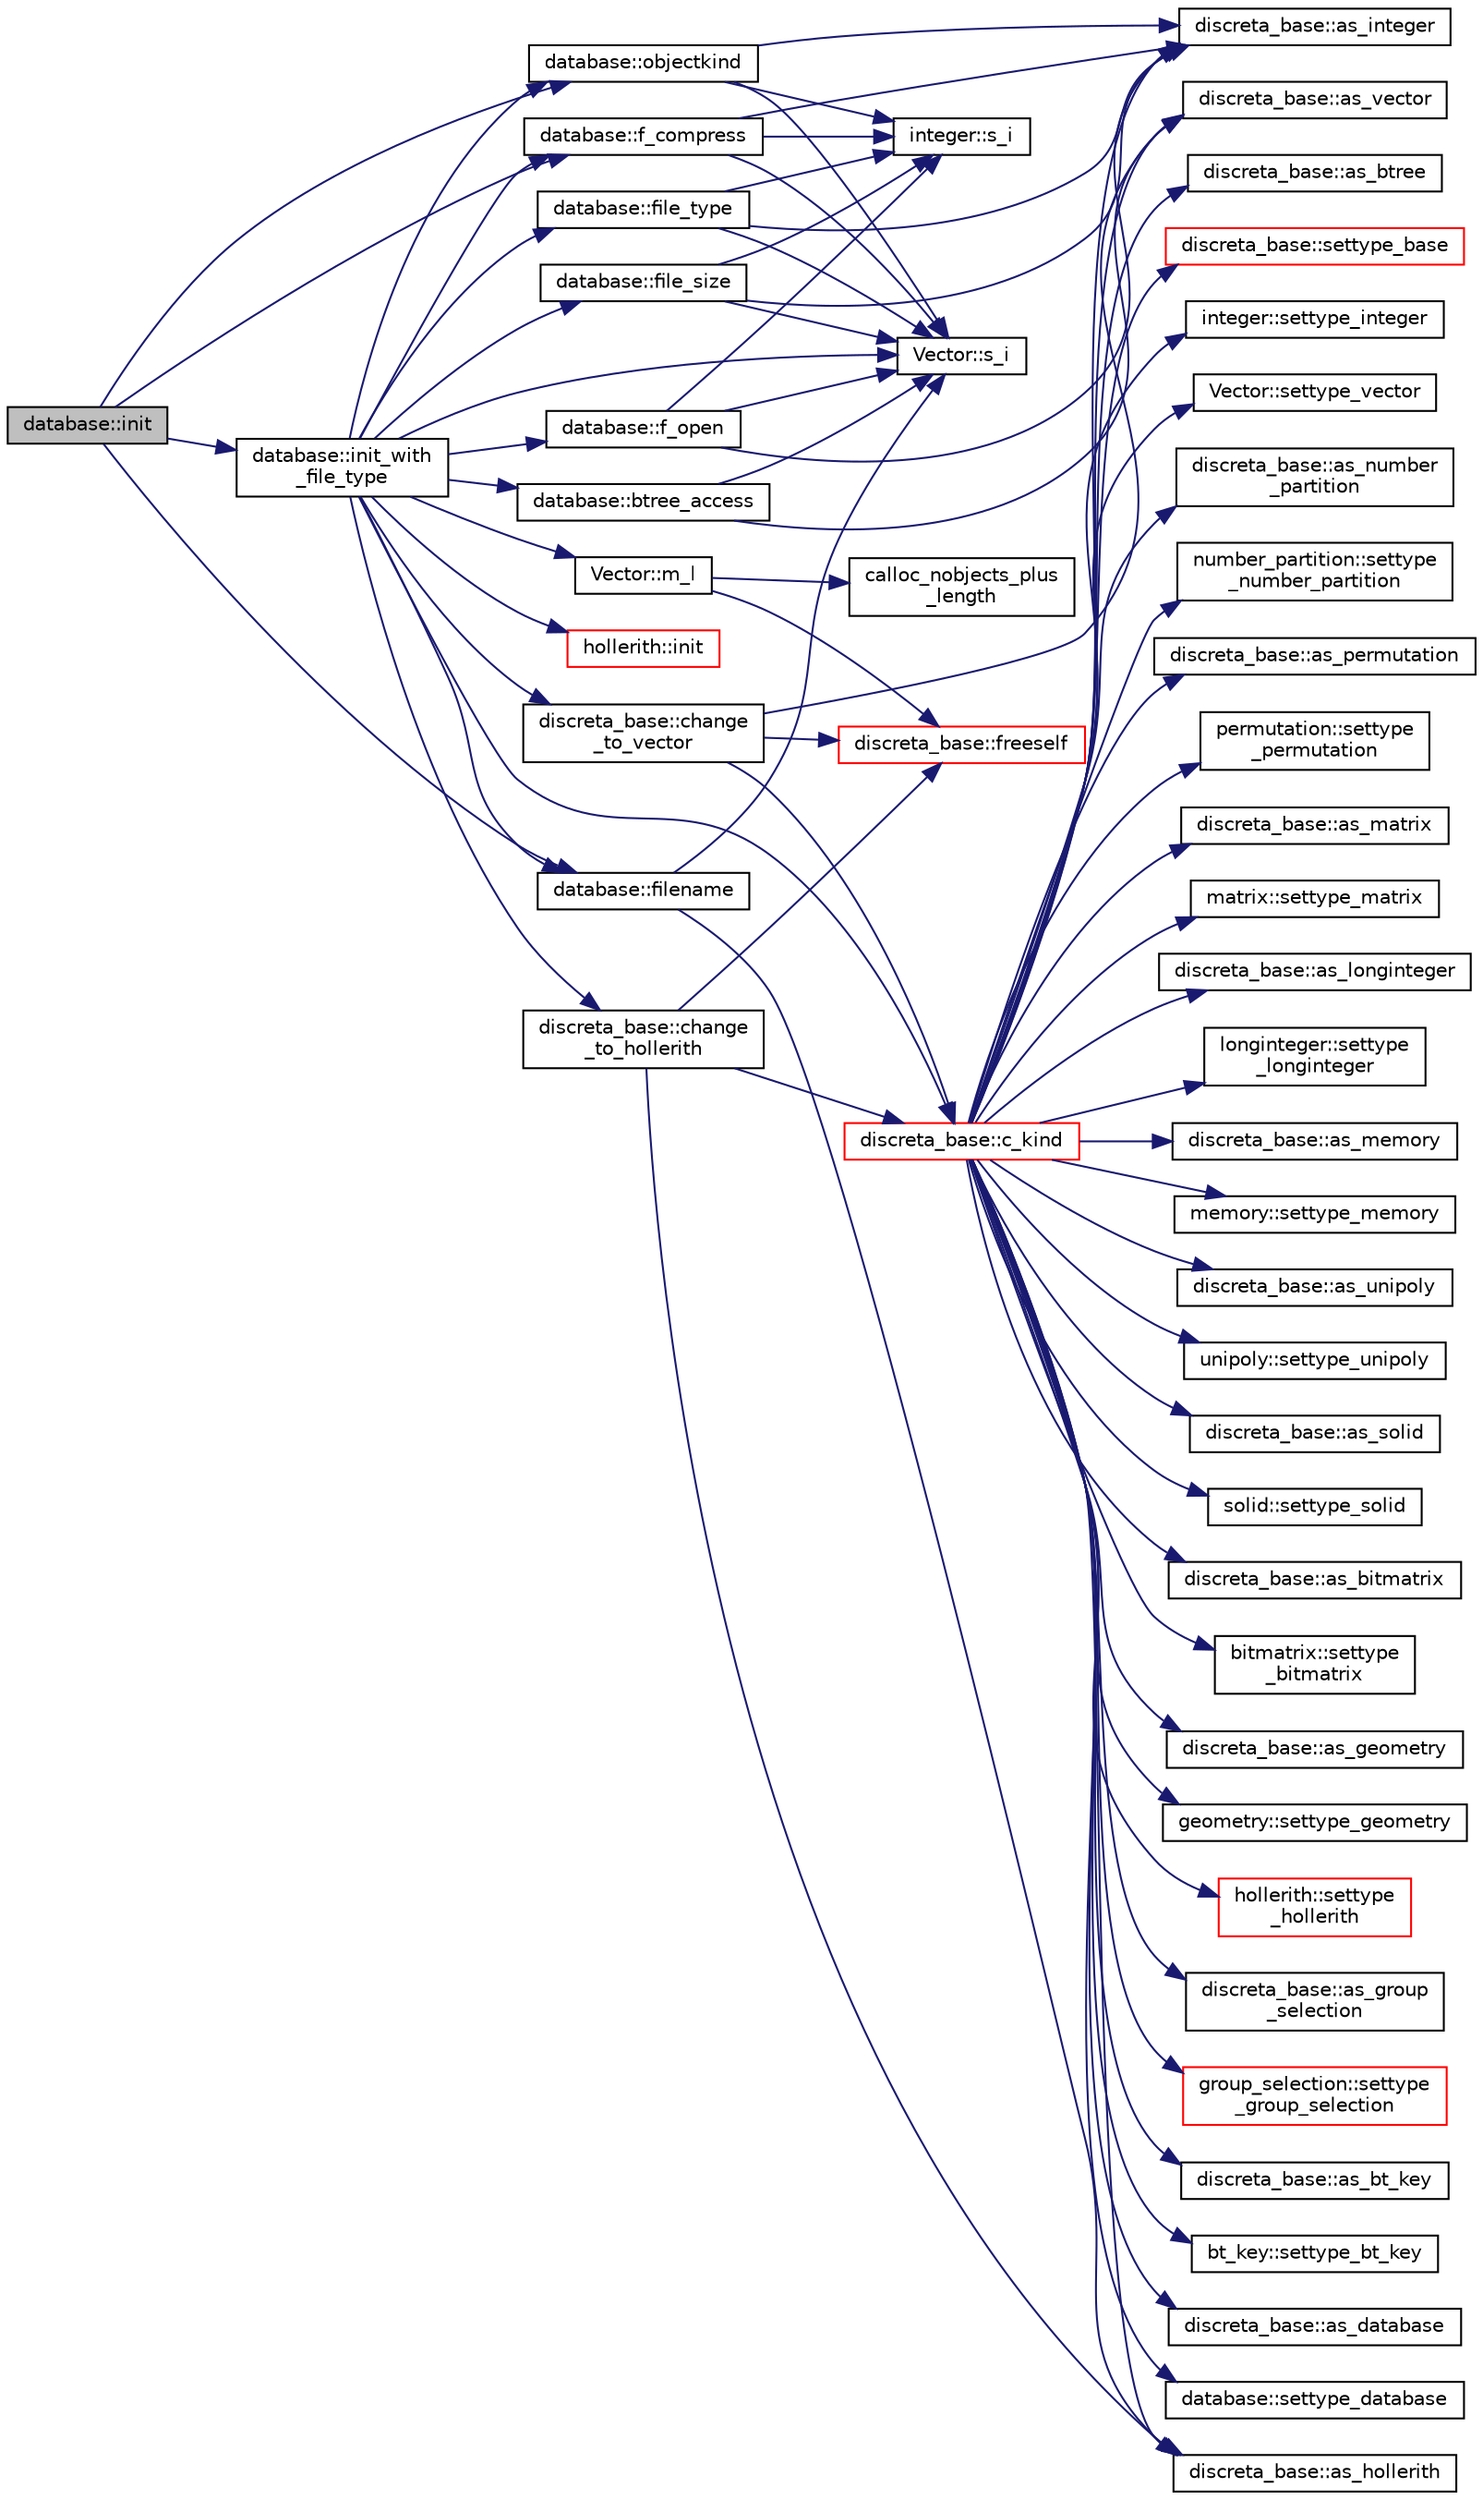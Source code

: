 digraph "database::init"
{
  edge [fontname="Helvetica",fontsize="10",labelfontname="Helvetica",labelfontsize="10"];
  node [fontname="Helvetica",fontsize="10",shape=record];
  rankdir="LR";
  Node2292 [label="database::init",height=0.2,width=0.4,color="black", fillcolor="grey75", style="filled", fontcolor="black"];
  Node2292 -> Node2293 [color="midnightblue",fontsize="10",style="solid",fontname="Helvetica"];
  Node2293 [label="database::init_with\l_file_type",height=0.2,width=0.4,color="black", fillcolor="white", style="filled",URL="$db/d72/classdatabase.html#a3b7a27f69a64812a6bfd765158d62476"];
  Node2293 -> Node2294 [color="midnightblue",fontsize="10",style="solid",fontname="Helvetica"];
  Node2294 [label="Vector::m_l",height=0.2,width=0.4,color="black", fillcolor="white", style="filled",URL="$d5/db2/class_vector.html#a00f5520c2a6b4f5282a1a8bcf8ea74eb"];
  Node2294 -> Node2295 [color="midnightblue",fontsize="10",style="solid",fontname="Helvetica"];
  Node2295 [label="discreta_base::freeself",height=0.2,width=0.4,color="red", fillcolor="white", style="filled",URL="$d7/d71/classdiscreta__base.html#a9a3c9501a562293b5667c11b9174d6e5"];
  Node2294 -> Node2343 [color="midnightblue",fontsize="10",style="solid",fontname="Helvetica"];
  Node2343 [label="calloc_nobjects_plus\l_length",height=0.2,width=0.4,color="black", fillcolor="white", style="filled",URL="$d9/d60/discreta_8h.html#a71599d54c8c17dfa065a363f5cdd0aa4"];
  Node2293 -> Node2344 [color="midnightblue",fontsize="10",style="solid",fontname="Helvetica"];
  Node2344 [label="discreta_base::c_kind",height=0.2,width=0.4,color="red", fillcolor="white", style="filled",URL="$d7/d71/classdiscreta__base.html#adc2ff61589c2d083688e7a43f333cb62"];
  Node2344 -> Node2345 [color="midnightblue",fontsize="10",style="solid",fontname="Helvetica"];
  Node2345 [label="discreta_base::settype_base",height=0.2,width=0.4,color="red", fillcolor="white", style="filled",URL="$d7/d71/classdiscreta__base.html#a4f42899a89447d1c3993ea07c38f8ad4"];
  Node2344 -> Node2304 [color="midnightblue",fontsize="10",style="solid",fontname="Helvetica"];
  Node2304 [label="discreta_base::as_integer",height=0.2,width=0.4,color="black", fillcolor="white", style="filled",URL="$d7/d71/classdiscreta__base.html#a00d7691eaf874fd283d942692fe8dd26"];
  Node2344 -> Node2346 [color="midnightblue",fontsize="10",style="solid",fontname="Helvetica"];
  Node2346 [label="integer::settype_integer",height=0.2,width=0.4,color="black", fillcolor="white", style="filled",URL="$d0/de5/classinteger.html#a6265c65ef311229acd513d748faba796"];
  Node2344 -> Node2306 [color="midnightblue",fontsize="10",style="solid",fontname="Helvetica"];
  Node2306 [label="discreta_base::as_vector",height=0.2,width=0.4,color="black", fillcolor="white", style="filled",URL="$d7/d71/classdiscreta__base.html#a7bdd6cae39c380b128ee9e17e42cf020"];
  Node2344 -> Node2347 [color="midnightblue",fontsize="10",style="solid",fontname="Helvetica"];
  Node2347 [label="Vector::settype_vector",height=0.2,width=0.4,color="black", fillcolor="white", style="filled",URL="$d5/db2/class_vector.html#a34e0d00b18c051f23904a8429fa6c8b4"];
  Node2344 -> Node2309 [color="midnightblue",fontsize="10",style="solid",fontname="Helvetica"];
  Node2309 [label="discreta_base::as_number\l_partition",height=0.2,width=0.4,color="black", fillcolor="white", style="filled",URL="$d7/d71/classdiscreta__base.html#a307aa09de0e925d46697707968ffab00"];
  Node2344 -> Node2348 [color="midnightblue",fontsize="10",style="solid",fontname="Helvetica"];
  Node2348 [label="number_partition::settype\l_number_partition",height=0.2,width=0.4,color="black", fillcolor="white", style="filled",URL="$df/d50/classnumber__partition.html#a3aaec1b557758f643ffc8555bbc358be"];
  Node2344 -> Node2311 [color="midnightblue",fontsize="10",style="solid",fontname="Helvetica"];
  Node2311 [label="discreta_base::as_permutation",height=0.2,width=0.4,color="black", fillcolor="white", style="filled",URL="$d7/d71/classdiscreta__base.html#aa4e72f36a82984239b12ae831e131098"];
  Node2344 -> Node2349 [color="midnightblue",fontsize="10",style="solid",fontname="Helvetica"];
  Node2349 [label="permutation::settype\l_permutation",height=0.2,width=0.4,color="black", fillcolor="white", style="filled",URL="$d0/d08/classpermutation.html#af1eea29f86195cede9562e444664c28c"];
  Node2344 -> Node2313 [color="midnightblue",fontsize="10",style="solid",fontname="Helvetica"];
  Node2313 [label="discreta_base::as_matrix",height=0.2,width=0.4,color="black", fillcolor="white", style="filled",URL="$d7/d71/classdiscreta__base.html#ae4d7f56d917a4707b838fbffde6467ff"];
  Node2344 -> Node2350 [color="midnightblue",fontsize="10",style="solid",fontname="Helvetica"];
  Node2350 [label="matrix::settype_matrix",height=0.2,width=0.4,color="black", fillcolor="white", style="filled",URL="$d1/d8d/classmatrix.html#a1780283a64a789e4084d792683d276bb"];
  Node2344 -> Node2316 [color="midnightblue",fontsize="10",style="solid",fontname="Helvetica"];
  Node2316 [label="discreta_base::as_longinteger",height=0.2,width=0.4,color="black", fillcolor="white", style="filled",URL="$d7/d71/classdiscreta__base.html#a20a094639eb711b10c8694c51937f7cd"];
  Node2344 -> Node2351 [color="midnightblue",fontsize="10",style="solid",fontname="Helvetica"];
  Node2351 [label="longinteger::settype\l_longinteger",height=0.2,width=0.4,color="black", fillcolor="white", style="filled",URL="$d3/d71/classlonginteger.html#ae5f811ece8df31b9ff114368a18e1dc5"];
  Node2344 -> Node2319 [color="midnightblue",fontsize="10",style="solid",fontname="Helvetica"];
  Node2319 [label="discreta_base::as_memory",height=0.2,width=0.4,color="black", fillcolor="white", style="filled",URL="$d7/d71/classdiscreta__base.html#ad94b2d7dce0cd4fa22db57f6e79c4bd2"];
  Node2344 -> Node2352 [color="midnightblue",fontsize="10",style="solid",fontname="Helvetica"];
  Node2352 [label="memory::settype_memory",height=0.2,width=0.4,color="black", fillcolor="white", style="filled",URL="$d8/d99/classmemory.html#a33aae277f9b8fe36b02e9d5da895451b"];
  Node2344 -> Node2321 [color="midnightblue",fontsize="10",style="solid",fontname="Helvetica"];
  Node2321 [label="discreta_base::as_unipoly",height=0.2,width=0.4,color="black", fillcolor="white", style="filled",URL="$d7/d71/classdiscreta__base.html#ad50d8027f039fe5c2478cddb243adc9d"];
  Node2344 -> Node2353 [color="midnightblue",fontsize="10",style="solid",fontname="Helvetica"];
  Node2353 [label="unipoly::settype_unipoly",height=0.2,width=0.4,color="black", fillcolor="white", style="filled",URL="$d1/d89/classunipoly.html#a8db854fcc85c5e1150b1f1b1c005c95b"];
  Node2344 -> Node2323 [color="midnightblue",fontsize="10",style="solid",fontname="Helvetica"];
  Node2323 [label="discreta_base::as_solid",height=0.2,width=0.4,color="black", fillcolor="white", style="filled",URL="$d7/d71/classdiscreta__base.html#a1fc5f2b85ec97ab0a69dd64903c970a5"];
  Node2344 -> Node2354 [color="midnightblue",fontsize="10",style="solid",fontname="Helvetica"];
  Node2354 [label="solid::settype_solid",height=0.2,width=0.4,color="black", fillcolor="white", style="filled",URL="$d8/def/classsolid.html#a775bd4821f75a8aee4ea3d4335ff90e0"];
  Node2344 -> Node2325 [color="midnightblue",fontsize="10",style="solid",fontname="Helvetica"];
  Node2325 [label="discreta_base::as_bitmatrix",height=0.2,width=0.4,color="black", fillcolor="white", style="filled",URL="$d7/d71/classdiscreta__base.html#a071ad54ea8ef6c9d1d15f532e5a76df6"];
  Node2344 -> Node2355 [color="midnightblue",fontsize="10",style="solid",fontname="Helvetica"];
  Node2355 [label="bitmatrix::settype\l_bitmatrix",height=0.2,width=0.4,color="black", fillcolor="white", style="filled",URL="$de/dc8/classbitmatrix.html#acb571d947f9526665ebbdc0ce3e2a973"];
  Node2344 -> Node2327 [color="midnightblue",fontsize="10",style="solid",fontname="Helvetica"];
  Node2327 [label="discreta_base::as_geometry",height=0.2,width=0.4,color="black", fillcolor="white", style="filled",URL="$d7/d71/classdiscreta__base.html#a38fc7b4cdd830703e9d87354b79bc5c8"];
  Node2344 -> Node2356 [color="midnightblue",fontsize="10",style="solid",fontname="Helvetica"];
  Node2356 [label="geometry::settype_geometry",height=0.2,width=0.4,color="black", fillcolor="white", style="filled",URL="$da/d44/classgeometry.html#ab4a336baba6a3f56f5ffa053a5be5ba7"];
  Node2344 -> Node2329 [color="midnightblue",fontsize="10",style="solid",fontname="Helvetica"];
  Node2329 [label="discreta_base::as_hollerith",height=0.2,width=0.4,color="black", fillcolor="white", style="filled",URL="$d7/d71/classdiscreta__base.html#a3e66f82711f314710107e2f29e589690"];
  Node2344 -> Node2357 [color="midnightblue",fontsize="10",style="solid",fontname="Helvetica"];
  Node2357 [label="hollerith::settype\l_hollerith",height=0.2,width=0.4,color="red", fillcolor="white", style="filled",URL="$d8/d99/classhollerith.html#a23bbd4acfc88a0e90f1245f243f51f76"];
  Node2344 -> Node2331 [color="midnightblue",fontsize="10",style="solid",fontname="Helvetica"];
  Node2331 [label="discreta_base::as_group\l_selection",height=0.2,width=0.4,color="black", fillcolor="white", style="filled",URL="$d7/d71/classdiscreta__base.html#aae1bac4883c567718bef9fb610abbdc8"];
  Node2344 -> Node2359 [color="midnightblue",fontsize="10",style="solid",fontname="Helvetica"];
  Node2359 [label="group_selection::settype\l_group_selection",height=0.2,width=0.4,color="red", fillcolor="white", style="filled",URL="$d6/db0/classgroup__selection.html#a015ed73b7b8d784bedd4d11ac1fc0ec1"];
  Node2344 -> Node2333 [color="midnightblue",fontsize="10",style="solid",fontname="Helvetica"];
  Node2333 [label="discreta_base::as_bt_key",height=0.2,width=0.4,color="black", fillcolor="white", style="filled",URL="$d7/d71/classdiscreta__base.html#a2734c6e08dca17cf6588bd5064ec1b9f"];
  Node2344 -> Node2362 [color="midnightblue",fontsize="10",style="solid",fontname="Helvetica"];
  Node2362 [label="bt_key::settype_bt_key",height=0.2,width=0.4,color="black", fillcolor="white", style="filled",URL="$d1/de5/classbt__key.html#a352bb10beb7c789d8d29373035824800"];
  Node2344 -> Node2335 [color="midnightblue",fontsize="10",style="solid",fontname="Helvetica"];
  Node2335 [label="discreta_base::as_database",height=0.2,width=0.4,color="black", fillcolor="white", style="filled",URL="$d7/d71/classdiscreta__base.html#ab055d39d58210a2b03ba3d33703b09a9"];
  Node2344 -> Node2363 [color="midnightblue",fontsize="10",style="solid",fontname="Helvetica"];
  Node2363 [label="database::settype_database",height=0.2,width=0.4,color="black", fillcolor="white", style="filled",URL="$db/d72/classdatabase.html#a014639aa001462e480eb1f3984839b72"];
  Node2344 -> Node2337 [color="midnightblue",fontsize="10",style="solid",fontname="Helvetica"];
  Node2337 [label="discreta_base::as_btree",height=0.2,width=0.4,color="black", fillcolor="white", style="filled",URL="$d7/d71/classdiscreta__base.html#a78e76674cef2ec113c17989c11288778"];
  Node2293 -> Node2361 [color="midnightblue",fontsize="10",style="solid",fontname="Helvetica"];
  Node2361 [label="Vector::s_i",height=0.2,width=0.4,color="black", fillcolor="white", style="filled",URL="$d5/db2/class_vector.html#a1c4fe1752523df8119f70dd550244871"];
  Node2293 -> Node2367 [color="midnightblue",fontsize="10",style="solid",fontname="Helvetica"];
  Node2367 [label="discreta_base::change\l_to_vector",height=0.2,width=0.4,color="black", fillcolor="white", style="filled",URL="$d7/d71/classdiscreta__base.html#a66186d19c55ad54af11e2a040a763c38"];
  Node2367 -> Node2295 [color="midnightblue",fontsize="10",style="solid",fontname="Helvetica"];
  Node2367 -> Node2344 [color="midnightblue",fontsize="10",style="solid",fontname="Helvetica"];
  Node2367 -> Node2306 [color="midnightblue",fontsize="10",style="solid",fontname="Helvetica"];
  Node2293 -> Node2368 [color="midnightblue",fontsize="10",style="solid",fontname="Helvetica"];
  Node2368 [label="discreta_base::change\l_to_hollerith",height=0.2,width=0.4,color="black", fillcolor="white", style="filled",URL="$d7/d71/classdiscreta__base.html#a10f410adc814d4568e3b0f84550c4ca1"];
  Node2368 -> Node2295 [color="midnightblue",fontsize="10",style="solid",fontname="Helvetica"];
  Node2368 -> Node2344 [color="midnightblue",fontsize="10",style="solid",fontname="Helvetica"];
  Node2368 -> Node2329 [color="midnightblue",fontsize="10",style="solid",fontname="Helvetica"];
  Node2293 -> Node2369 [color="midnightblue",fontsize="10",style="solid",fontname="Helvetica"];
  Node2369 [label="database::btree_access",height=0.2,width=0.4,color="black", fillcolor="white", style="filled",URL="$db/d72/classdatabase.html#a30109ba5488b06111439f887fc1ac499"];
  Node2369 -> Node2361 [color="midnightblue",fontsize="10",style="solid",fontname="Helvetica"];
  Node2369 -> Node2306 [color="midnightblue",fontsize="10",style="solid",fontname="Helvetica"];
  Node2293 -> Node2370 [color="midnightblue",fontsize="10",style="solid",fontname="Helvetica"];
  Node2370 [label="database::filename",height=0.2,width=0.4,color="black", fillcolor="white", style="filled",URL="$db/d72/classdatabase.html#a0d239d767658aca51abbea00148b8b2f"];
  Node2370 -> Node2361 [color="midnightblue",fontsize="10",style="solid",fontname="Helvetica"];
  Node2370 -> Node2329 [color="midnightblue",fontsize="10",style="solid",fontname="Helvetica"];
  Node2293 -> Node2371 [color="midnightblue",fontsize="10",style="solid",fontname="Helvetica"];
  Node2371 [label="hollerith::init",height=0.2,width=0.4,color="red", fillcolor="white", style="filled",URL="$d8/d99/classhollerith.html#af51ae7b943056db367f3c205a5a1cc4b"];
  Node2293 -> Node2372 [color="midnightblue",fontsize="10",style="solid",fontname="Helvetica"];
  Node2372 [label="database::objectkind",height=0.2,width=0.4,color="black", fillcolor="white", style="filled",URL="$db/d72/classdatabase.html#a5b9b82f6cd851fb8826ed68085233c2d"];
  Node2372 -> Node2361 [color="midnightblue",fontsize="10",style="solid",fontname="Helvetica"];
  Node2372 -> Node2304 [color="midnightblue",fontsize="10",style="solid",fontname="Helvetica"];
  Node2372 -> Node2373 [color="midnightblue",fontsize="10",style="solid",fontname="Helvetica"];
  Node2373 [label="integer::s_i",height=0.2,width=0.4,color="black", fillcolor="white", style="filled",URL="$d0/de5/classinteger.html#adf28e9f94d4c844adaa950deeb80b904"];
  Node2293 -> Node2374 [color="midnightblue",fontsize="10",style="solid",fontname="Helvetica"];
  Node2374 [label="database::f_compress",height=0.2,width=0.4,color="black", fillcolor="white", style="filled",URL="$db/d72/classdatabase.html#aa28ebaac42b9a71e1bc213781012d1c8"];
  Node2374 -> Node2361 [color="midnightblue",fontsize="10",style="solid",fontname="Helvetica"];
  Node2374 -> Node2304 [color="midnightblue",fontsize="10",style="solid",fontname="Helvetica"];
  Node2374 -> Node2373 [color="midnightblue",fontsize="10",style="solid",fontname="Helvetica"];
  Node2293 -> Node2375 [color="midnightblue",fontsize="10",style="solid",fontname="Helvetica"];
  Node2375 [label="database::f_open",height=0.2,width=0.4,color="black", fillcolor="white", style="filled",URL="$db/d72/classdatabase.html#a2cac52c70b09d1a6771bddab2220b3e7"];
  Node2375 -> Node2361 [color="midnightblue",fontsize="10",style="solid",fontname="Helvetica"];
  Node2375 -> Node2304 [color="midnightblue",fontsize="10",style="solid",fontname="Helvetica"];
  Node2375 -> Node2373 [color="midnightblue",fontsize="10",style="solid",fontname="Helvetica"];
  Node2293 -> Node2376 [color="midnightblue",fontsize="10",style="solid",fontname="Helvetica"];
  Node2376 [label="database::file_type",height=0.2,width=0.4,color="black", fillcolor="white", style="filled",URL="$db/d72/classdatabase.html#a9dce80d625548b03b8317641b674cd9b"];
  Node2376 -> Node2361 [color="midnightblue",fontsize="10",style="solid",fontname="Helvetica"];
  Node2376 -> Node2304 [color="midnightblue",fontsize="10",style="solid",fontname="Helvetica"];
  Node2376 -> Node2373 [color="midnightblue",fontsize="10",style="solid",fontname="Helvetica"];
  Node2293 -> Node2377 [color="midnightblue",fontsize="10",style="solid",fontname="Helvetica"];
  Node2377 [label="database::file_size",height=0.2,width=0.4,color="black", fillcolor="white", style="filled",URL="$db/d72/classdatabase.html#a8547ac1fa93cdcd8ec464cac1ec24c5d"];
  Node2377 -> Node2361 [color="midnightblue",fontsize="10",style="solid",fontname="Helvetica"];
  Node2377 -> Node2304 [color="midnightblue",fontsize="10",style="solid",fontname="Helvetica"];
  Node2377 -> Node2373 [color="midnightblue",fontsize="10",style="solid",fontname="Helvetica"];
  Node2292 -> Node2370 [color="midnightblue",fontsize="10",style="solid",fontname="Helvetica"];
  Node2292 -> Node2372 [color="midnightblue",fontsize="10",style="solid",fontname="Helvetica"];
  Node2292 -> Node2374 [color="midnightblue",fontsize="10",style="solid",fontname="Helvetica"];
}
